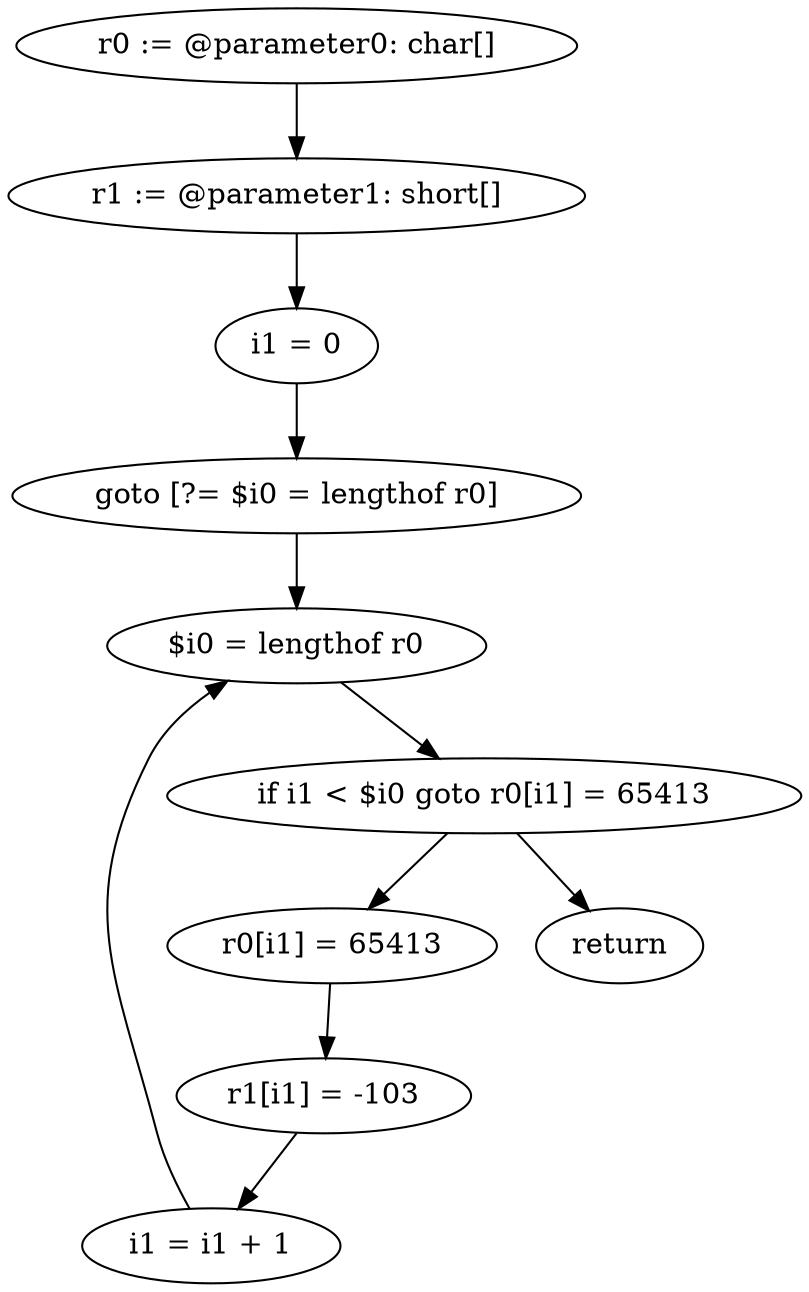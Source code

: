 digraph "unitGraph" {
    "r0 := @parameter0: char[]"
    "r1 := @parameter1: short[]"
    "i1 = 0"
    "goto [?= $i0 = lengthof r0]"
    "r0[i1] = 65413"
    "r1[i1] = -103"
    "i1 = i1 + 1"
    "$i0 = lengthof r0"
    "if i1 < $i0 goto r0[i1] = 65413"
    "return"
    "r0 := @parameter0: char[]"->"r1 := @parameter1: short[]";
    "r1 := @parameter1: short[]"->"i1 = 0";
    "i1 = 0"->"goto [?= $i0 = lengthof r0]";
    "goto [?= $i0 = lengthof r0]"->"$i0 = lengthof r0";
    "r0[i1] = 65413"->"r1[i1] = -103";
    "r1[i1] = -103"->"i1 = i1 + 1";
    "i1 = i1 + 1"->"$i0 = lengthof r0";
    "$i0 = lengthof r0"->"if i1 < $i0 goto r0[i1] = 65413";
    "if i1 < $i0 goto r0[i1] = 65413"->"return";
    "if i1 < $i0 goto r0[i1] = 65413"->"r0[i1] = 65413";
}

